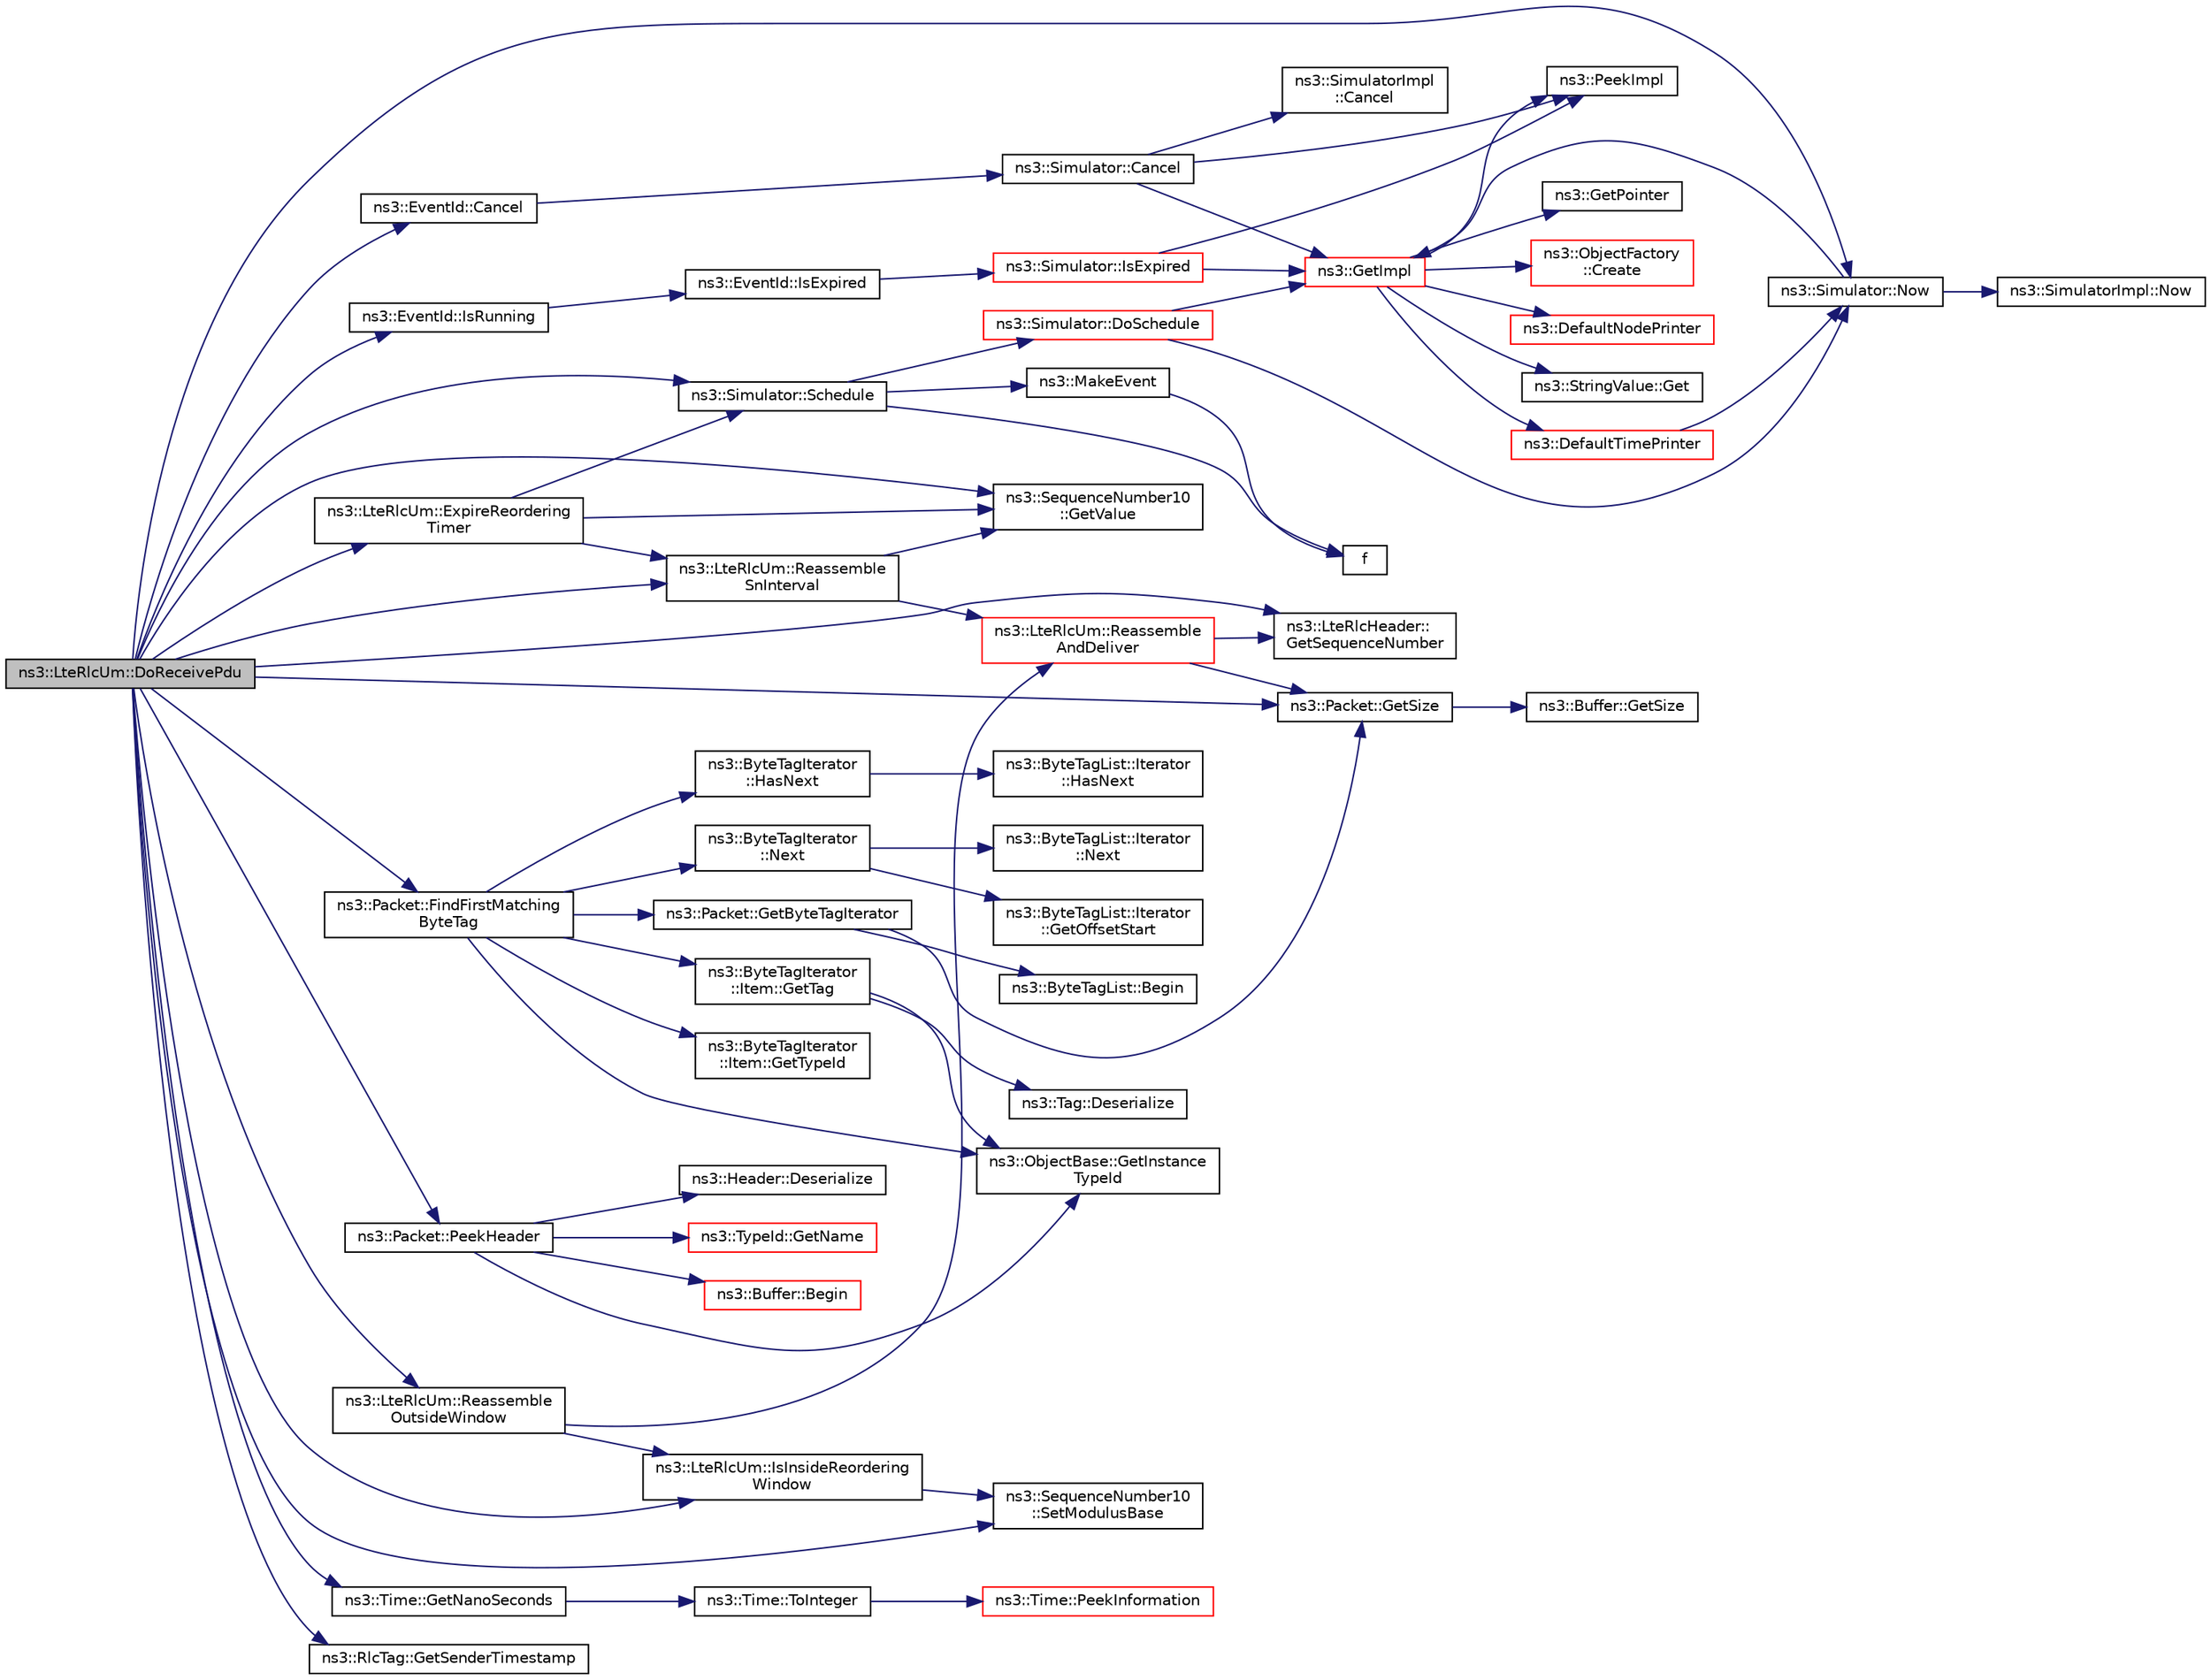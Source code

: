 digraph "ns3::LteRlcUm::DoReceivePdu"
{
 // LATEX_PDF_SIZE
  edge [fontname="Helvetica",fontsize="10",labelfontname="Helvetica",labelfontsize="10"];
  node [fontname="Helvetica",fontsize="10",shape=record];
  rankdir="LR";
  Node1 [label="ns3::LteRlcUm::DoReceivePdu",height=0.2,width=0.4,color="black", fillcolor="grey75", style="filled", fontcolor="black",tooltip="Receive PDU function."];
  Node1 -> Node2 [color="midnightblue",fontsize="10",style="solid",fontname="Helvetica"];
  Node2 [label="ns3::EventId::Cancel",height=0.2,width=0.4,color="black", fillcolor="white", style="filled",URL="$classns3_1_1_event_id.html#a993ae94e48e014e1afd47edb16db7a11",tooltip="This method is syntactic sugar for the ns3::Simulator::Cancel method."];
  Node2 -> Node3 [color="midnightblue",fontsize="10",style="solid",fontname="Helvetica"];
  Node3 [label="ns3::Simulator::Cancel",height=0.2,width=0.4,color="black", fillcolor="white", style="filled",URL="$classns3_1_1_simulator.html#a1b903a62d6117ef28f7ba3c6500689bf",tooltip="Set the cancel bit on this event: the event's associated function will not be invoked when it expires..."];
  Node3 -> Node4 [color="midnightblue",fontsize="10",style="solid",fontname="Helvetica"];
  Node4 [label="ns3::SimulatorImpl\l::Cancel",height=0.2,width=0.4,color="black", fillcolor="white", style="filled",URL="$classns3_1_1_simulator_impl.html#ad117e616c99c915ddac6267a74804807",tooltip="Set the cancel bit on this event: the event's associated function will not be invoked when it expires..."];
  Node3 -> Node5 [color="midnightblue",fontsize="10",style="solid",fontname="Helvetica"];
  Node5 [label="ns3::GetImpl",height=0.2,width=0.4,color="red", fillcolor="white", style="filled",URL="$group__simulator.html#ga42eb4eddad41528d4d99794a3dae3fd0",tooltip="Get the SimulatorImpl singleton."];
  Node5 -> Node6 [color="midnightblue",fontsize="10",style="solid",fontname="Helvetica"];
  Node6 [label="ns3::ObjectFactory\l::Create",height=0.2,width=0.4,color="red", fillcolor="white", style="filled",URL="$classns3_1_1_object_factory.html#a52eda277f4aaab54266134ba48102ad7",tooltip="Create an Object instance of the configured TypeId."];
  Node5 -> Node36 [color="midnightblue",fontsize="10",style="solid",fontname="Helvetica"];
  Node36 [label="ns3::DefaultNodePrinter",height=0.2,width=0.4,color="red", fillcolor="white", style="filled",URL="$group__logging.html#gac4c06cbbed12229d85991ced145f6be2",tooltip="Default node id printer implementation."];
  Node5 -> Node39 [color="midnightblue",fontsize="10",style="solid",fontname="Helvetica"];
  Node39 [label="ns3::DefaultTimePrinter",height=0.2,width=0.4,color="red", fillcolor="white", style="filled",URL="$namespacens3.html#ae01c3c7786b644dfb8a0bb8f1201b269",tooltip="Default Time printer."];
  Node39 -> Node42 [color="midnightblue",fontsize="10",style="solid",fontname="Helvetica"];
  Node42 [label="ns3::Simulator::Now",height=0.2,width=0.4,color="black", fillcolor="white", style="filled",URL="$classns3_1_1_simulator.html#ac3178fa975b419f7875e7105be122800",tooltip="Return the current simulation virtual time."];
  Node42 -> Node5 [color="midnightblue",fontsize="10",style="solid",fontname="Helvetica"];
  Node42 -> Node43 [color="midnightblue",fontsize="10",style="solid",fontname="Helvetica"];
  Node43 [label="ns3::SimulatorImpl::Now",height=0.2,width=0.4,color="black", fillcolor="white", style="filled",URL="$classns3_1_1_simulator_impl.html#aa516c50060846adc6fd316e83ef0797c",tooltip="Return the current simulation virtual time."];
  Node5 -> Node44 [color="midnightblue",fontsize="10",style="solid",fontname="Helvetica"];
  Node44 [label="ns3::StringValue::Get",height=0.2,width=0.4,color="black", fillcolor="white", style="filled",URL="$classns3_1_1_string_value.html#a6f208c2778fe1c7882e5cb429b8326ae",tooltip=" "];
  Node5 -> Node45 [color="midnightblue",fontsize="10",style="solid",fontname="Helvetica"];
  Node45 [label="ns3::GetPointer",height=0.2,width=0.4,color="black", fillcolor="white", style="filled",URL="$namespacens3.html#ab4e173cdfd43d17c1a40d5348510a670",tooltip=" "];
  Node5 -> Node54 [color="midnightblue",fontsize="10",style="solid",fontname="Helvetica"];
  Node54 [label="ns3::PeekImpl",height=0.2,width=0.4,color="black", fillcolor="white", style="filled",URL="$group__simulator.html#ga233c5c38de117e4e4a5a9cd168694792",tooltip="Get the static SimulatorImpl instance."];
  Node3 -> Node54 [color="midnightblue",fontsize="10",style="solid",fontname="Helvetica"];
  Node1 -> Node56 [color="midnightblue",fontsize="10",style="solid",fontname="Helvetica"];
  Node56 [label="ns3::LteRlcUm::ExpireReordering\lTimer",height=0.2,width=0.4,color="black", fillcolor="white", style="filled",URL="$classns3_1_1_lte_rlc_um.html#af17c5fa995d3a0ca3b1e4edfd18e4c3d",tooltip="Expire reordering timer."];
  Node56 -> Node57 [color="midnightblue",fontsize="10",style="solid",fontname="Helvetica"];
  Node57 [label="ns3::SequenceNumber10\l::GetValue",height=0.2,width=0.4,color="black", fillcolor="white", style="filled",URL="$classns3_1_1_sequence_number10.html#a595bc56fb49b0ec88f5cffc34eacca74",tooltip="Extracts the numeric value of the sequence number."];
  Node56 -> Node58 [color="midnightblue",fontsize="10",style="solid",fontname="Helvetica"];
  Node58 [label="ns3::LteRlcUm::Reassemble\lSnInterval",height=0.2,width=0.4,color="black", fillcolor="white", style="filled",URL="$classns3_1_1_lte_rlc_um.html#a6c396626a8b5e65d70783e603486c832",tooltip="Reassemble SN interval function."];
  Node58 -> Node57 [color="midnightblue",fontsize="10",style="solid",fontname="Helvetica"];
  Node58 -> Node59 [color="midnightblue",fontsize="10",style="solid",fontname="Helvetica"];
  Node59 [label="ns3::LteRlcUm::Reassemble\lAndDeliver",height=0.2,width=0.4,color="red", fillcolor="white", style="filled",URL="$classns3_1_1_lte_rlc_um.html#a103ba1e3d14eb2604a44d1bef7fe7cb7",tooltip="Reassemble and deliver function."];
  Node59 -> Node117 [color="midnightblue",fontsize="10",style="solid",fontname="Helvetica"];
  Node117 [label="ns3::LteRlcHeader::\lGetSequenceNumber",height=0.2,width=0.4,color="black", fillcolor="white", style="filled",URL="$classns3_1_1_lte_rlc_header.html#a494dcb0bb214b3de496a4de3e0936365",tooltip="Get sequence number."];
  Node59 -> Node104 [color="midnightblue",fontsize="10",style="solid",fontname="Helvetica"];
  Node104 [label="ns3::Packet::GetSize",height=0.2,width=0.4,color="black", fillcolor="white", style="filled",URL="$classns3_1_1_packet.html#afff7cb1ff518ee6dc0d424e10a5ad6ec",tooltip="Returns the the size in bytes of the packet (including the zero-filled initial payload)."];
  Node104 -> Node105 [color="midnightblue",fontsize="10",style="solid",fontname="Helvetica"];
  Node105 [label="ns3::Buffer::GetSize",height=0.2,width=0.4,color="black", fillcolor="white", style="filled",URL="$classns3_1_1_buffer.html#a60c9172d2b102f8856c81b2126c8b209",tooltip=" "];
  Node56 -> Node126 [color="midnightblue",fontsize="10",style="solid",fontname="Helvetica"];
  Node126 [label="ns3::Simulator::Schedule",height=0.2,width=0.4,color="black", fillcolor="white", style="filled",URL="$classns3_1_1_simulator.html#a3da7d28335c8ac0e3e86781f766df241",tooltip="Schedule an event to expire after delay."];
  Node126 -> Node127 [color="midnightblue",fontsize="10",style="solid",fontname="Helvetica"];
  Node127 [label="ns3::Simulator::DoSchedule",height=0.2,width=0.4,color="red", fillcolor="white", style="filled",URL="$classns3_1_1_simulator.html#a47af23973938819bdc89cb2807e09ed5",tooltip="Implementation of the various Schedule methods."];
  Node127 -> Node5 [color="midnightblue",fontsize="10",style="solid",fontname="Helvetica"];
  Node127 -> Node42 [color="midnightblue",fontsize="10",style="solid",fontname="Helvetica"];
  Node126 -> Node136 [color="midnightblue",fontsize="10",style="solid",fontname="Helvetica"];
  Node136 [label="f",height=0.2,width=0.4,color="black", fillcolor="white", style="filled",URL="$80211b_8c.html#ae7ffc1a8f84fa47a0812b2f2b9627132",tooltip=" "];
  Node126 -> Node137 [color="midnightblue",fontsize="10",style="solid",fontname="Helvetica"];
  Node137 [label="ns3::MakeEvent",height=0.2,width=0.4,color="black", fillcolor="white", style="filled",URL="$group__makeeventfnptr.html#ga289a28a2497c18a9bd299e5e2014094b",tooltip="Make an EventImpl from a function pointer taking varying numbers of arguments."];
  Node137 -> Node136 [color="midnightblue",fontsize="10",style="solid",fontname="Helvetica"];
  Node1 -> Node138 [color="midnightblue",fontsize="10",style="solid",fontname="Helvetica"];
  Node138 [label="ns3::Packet::FindFirstMatching\lByteTag",height=0.2,width=0.4,color="black", fillcolor="white", style="filled",URL="$classns3_1_1_packet.html#a97561e433646891407aae64e750c8c0f",tooltip="Finds the first tag matching the parameter Tag type."];
  Node138 -> Node139 [color="midnightblue",fontsize="10",style="solid",fontname="Helvetica"];
  Node139 [label="ns3::Packet::GetByteTagIterator",height=0.2,width=0.4,color="black", fillcolor="white", style="filled",URL="$classns3_1_1_packet.html#ab852750df6d72762d3deed52844d5a82",tooltip="Returns an iterator over the set of byte tags included in this packet."];
  Node139 -> Node71 [color="midnightblue",fontsize="10",style="solid",fontname="Helvetica"];
  Node71 [label="ns3::ByteTagList::Begin",height=0.2,width=0.4,color="black", fillcolor="white", style="filled",URL="$classns3_1_1_byte_tag_list.html#a22bb3fbf008c3bd4821429521a35c82d",tooltip=" "];
  Node139 -> Node104 [color="midnightblue",fontsize="10",style="solid",fontname="Helvetica"];
  Node138 -> Node19 [color="midnightblue",fontsize="10",style="solid",fontname="Helvetica"];
  Node19 [label="ns3::ObjectBase::GetInstance\lTypeId",height=0.2,width=0.4,color="black", fillcolor="white", style="filled",URL="$classns3_1_1_object_base.html#abe5b43a6f5b99a92a4c3122db31f06fb",tooltip="Get the most derived TypeId for this Object."];
  Node138 -> Node140 [color="midnightblue",fontsize="10",style="solid",fontname="Helvetica"];
  Node140 [label="ns3::ByteTagIterator\l::Item::GetTag",height=0.2,width=0.4,color="black", fillcolor="white", style="filled",URL="$classns3_1_1_byte_tag_iterator_1_1_item.html#a9508d234e90b3811f75ec23fa472d18a",tooltip="Read the requested tag and store it in the user-provided tag instance."];
  Node140 -> Node141 [color="midnightblue",fontsize="10",style="solid",fontname="Helvetica"];
  Node141 [label="ns3::Tag::Deserialize",height=0.2,width=0.4,color="black", fillcolor="white", style="filled",URL="$classns3_1_1_tag.html#ae166b7f816bcbdef44dbeb636c9fa712",tooltip=" "];
  Node140 -> Node19 [color="midnightblue",fontsize="10",style="solid",fontname="Helvetica"];
  Node138 -> Node142 [color="midnightblue",fontsize="10",style="solid",fontname="Helvetica"];
  Node142 [label="ns3::ByteTagIterator\l::Item::GetTypeId",height=0.2,width=0.4,color="black", fillcolor="white", style="filled",URL="$classns3_1_1_byte_tag_iterator_1_1_item.html#a6164174c57ce5bbab667e4a490fc7d01",tooltip=" "];
  Node138 -> Node143 [color="midnightblue",fontsize="10",style="solid",fontname="Helvetica"];
  Node143 [label="ns3::ByteTagIterator\l::HasNext",height=0.2,width=0.4,color="black", fillcolor="white", style="filled",URL="$classns3_1_1_byte_tag_iterator.html#a6ff57316e6dfb68bcc5a600df95278fe",tooltip=" "];
  Node143 -> Node73 [color="midnightblue",fontsize="10",style="solid",fontname="Helvetica"];
  Node73 [label="ns3::ByteTagList::Iterator\l::HasNext",height=0.2,width=0.4,color="black", fillcolor="white", style="filled",URL="$classns3_1_1_byte_tag_list_1_1_iterator.html#a44e33e812e3eba4fdc168e36380853af",tooltip="Used to determine if the iterator is at the end of the byteTagList."];
  Node138 -> Node144 [color="midnightblue",fontsize="10",style="solid",fontname="Helvetica"];
  Node144 [label="ns3::ByteTagIterator\l::Next",height=0.2,width=0.4,color="black", fillcolor="white", style="filled",URL="$classns3_1_1_byte_tag_iterator.html#af2fa25a08fe0a868ab051e3c4bfcad01",tooltip=" "];
  Node144 -> Node145 [color="midnightblue",fontsize="10",style="solid",fontname="Helvetica"];
  Node145 [label="ns3::ByteTagList::Iterator\l::GetOffsetStart",height=0.2,width=0.4,color="black", fillcolor="white", style="filled",URL="$classns3_1_1_byte_tag_list_1_1_iterator.html#a40cef1b2f8f3ba4182df87e392817d72",tooltip="Returns the offset from the start of the virtual byte buffer to the ByteTagList."];
  Node144 -> Node74 [color="midnightblue",fontsize="10",style="solid",fontname="Helvetica"];
  Node74 [label="ns3::ByteTagList::Iterator\l::Next",height=0.2,width=0.4,color="black", fillcolor="white", style="filled",URL="$classns3_1_1_byte_tag_list_1_1_iterator.html#af521864d800baab1d9c5262f59ce4433",tooltip="Returns the next Item from the ByteTagList."];
  Node1 -> Node146 [color="midnightblue",fontsize="10",style="solid",fontname="Helvetica"];
  Node146 [label="ns3::Time::GetNanoSeconds",height=0.2,width=0.4,color="black", fillcolor="white", style="filled",URL="$classns3_1_1_time.html#aff67d7a8139243a066d5292595caa966",tooltip="Get an approximation of the time stored in this instance in the indicated unit."];
  Node146 -> Node147 [color="midnightblue",fontsize="10",style="solid",fontname="Helvetica"];
  Node147 [label="ns3::Time::ToInteger",height=0.2,width=0.4,color="black", fillcolor="white", style="filled",URL="$classns3_1_1_time.html#a4bd2d3c8a919e4b57e60692b53db4a61",tooltip="Get the Time value expressed in a particular unit."];
  Node147 -> Node148 [color="midnightblue",fontsize="10",style="solid",fontname="Helvetica"];
  Node148 [label="ns3::Time::PeekInformation",height=0.2,width=0.4,color="red", fillcolor="white", style="filled",URL="$classns3_1_1_time.html#a0b023c55c20582aa7c1781aacf128034",tooltip="Get the Information record for timeUnit for the current Resolution."];
  Node1 -> Node156 [color="midnightblue",fontsize="10",style="solid",fontname="Helvetica"];
  Node156 [label="ns3::RlcTag::GetSenderTimestamp",height=0.2,width=0.4,color="black", fillcolor="white", style="filled",URL="$classns3_1_1_rlc_tag.html#ab29686b423a30988454541c7ed99ee96",tooltip="Get the instant when the RLC delivers the PDU to the MAC SAP provider."];
  Node1 -> Node117 [color="midnightblue",fontsize="10",style="solid",fontname="Helvetica"];
  Node1 -> Node104 [color="midnightblue",fontsize="10",style="solid",fontname="Helvetica"];
  Node1 -> Node57 [color="midnightblue",fontsize="10",style="solid",fontname="Helvetica"];
  Node1 -> Node157 [color="midnightblue",fontsize="10",style="solid",fontname="Helvetica"];
  Node157 [label="ns3::LteRlcUm::IsInsideReordering\lWindow",height=0.2,width=0.4,color="black", fillcolor="white", style="filled",URL="$classns3_1_1_lte_rlc_um.html#af9dc02493802d28c36558a1f1324cd4c",tooltip="Is inside reordering window function."];
  Node157 -> Node158 [color="midnightblue",fontsize="10",style="solid",fontname="Helvetica"];
  Node158 [label="ns3::SequenceNumber10\l::SetModulusBase",height=0.2,width=0.4,color="black", fillcolor="white", style="filled",URL="$classns3_1_1_sequence_number10.html#afd6d1e35503ecdab3a9b4b3e8c77e47c",tooltip="Set modulus base."];
  Node1 -> Node159 [color="midnightblue",fontsize="10",style="solid",fontname="Helvetica"];
  Node159 [label="ns3::EventId::IsRunning",height=0.2,width=0.4,color="black", fillcolor="white", style="filled",URL="$classns3_1_1_event_id.html#a8b41e6f8c54db6bede8a7dcaf917074a",tooltip="This method is syntactic sugar for !IsExpired()."];
  Node159 -> Node160 [color="midnightblue",fontsize="10",style="solid",fontname="Helvetica"];
  Node160 [label="ns3::EventId::IsExpired",height=0.2,width=0.4,color="black", fillcolor="white", style="filled",URL="$classns3_1_1_event_id.html#acc25141054209b1a286a5471a51bd0c0",tooltip="This method is syntactic sugar for the ns3::Simulator::IsExpired method."];
  Node160 -> Node161 [color="midnightblue",fontsize="10",style="solid",fontname="Helvetica"];
  Node161 [label="ns3::Simulator::IsExpired",height=0.2,width=0.4,color="red", fillcolor="white", style="filled",URL="$classns3_1_1_simulator.html#a83ac8425c319a29b64f6d3b2ffc61e9c",tooltip="Check if an event has already run or been cancelled."];
  Node161 -> Node5 [color="midnightblue",fontsize="10",style="solid",fontname="Helvetica"];
  Node161 -> Node54 [color="midnightblue",fontsize="10",style="solid",fontname="Helvetica"];
  Node1 -> Node42 [color="midnightblue",fontsize="10",style="solid",fontname="Helvetica"];
  Node1 -> Node163 [color="midnightblue",fontsize="10",style="solid",fontname="Helvetica"];
  Node163 [label="ns3::Packet::PeekHeader",height=0.2,width=0.4,color="black", fillcolor="white", style="filled",URL="$classns3_1_1_packet.html#acc152757db7d44974640b089335b7003",tooltip="Deserialize but does not remove the header from the internal buffer."];
  Node163 -> Node123 [color="midnightblue",fontsize="10",style="solid",fontname="Helvetica"];
  Node123 [label="ns3::Buffer::Begin",height=0.2,width=0.4,color="red", fillcolor="white", style="filled",URL="$classns3_1_1_buffer.html#acb977a0179de9abe4e295ce22023b4ca",tooltip=" "];
  Node163 -> Node124 [color="midnightblue",fontsize="10",style="solid",fontname="Helvetica"];
  Node124 [label="ns3::Header::Deserialize",height=0.2,width=0.4,color="black", fillcolor="white", style="filled",URL="$classns3_1_1_header.html#a78be9400bb66b2a8543606f395ef5396",tooltip=" "];
  Node163 -> Node19 [color="midnightblue",fontsize="10",style="solid",fontname="Helvetica"];
  Node163 -> Node15 [color="midnightblue",fontsize="10",style="solid",fontname="Helvetica"];
  Node15 [label="ns3::TypeId::GetName",height=0.2,width=0.4,color="red", fillcolor="white", style="filled",URL="$classns3_1_1_type_id.html#abc4965475a579c2afdc668d7a7d58374",tooltip="Get the name."];
  Node1 -> Node164 [color="midnightblue",fontsize="10",style="solid",fontname="Helvetica"];
  Node164 [label="ns3::LteRlcUm::Reassemble\lOutsideWindow",height=0.2,width=0.4,color="black", fillcolor="white", style="filled",URL="$classns3_1_1_lte_rlc_um.html#a49f67e2001fc4609ef592ccda50606ab",tooltip="Reassemble outside window."];
  Node164 -> Node157 [color="midnightblue",fontsize="10",style="solid",fontname="Helvetica"];
  Node164 -> Node59 [color="midnightblue",fontsize="10",style="solid",fontname="Helvetica"];
  Node1 -> Node58 [color="midnightblue",fontsize="10",style="solid",fontname="Helvetica"];
  Node1 -> Node126 [color="midnightblue",fontsize="10",style="solid",fontname="Helvetica"];
  Node1 -> Node158 [color="midnightblue",fontsize="10",style="solid",fontname="Helvetica"];
}
